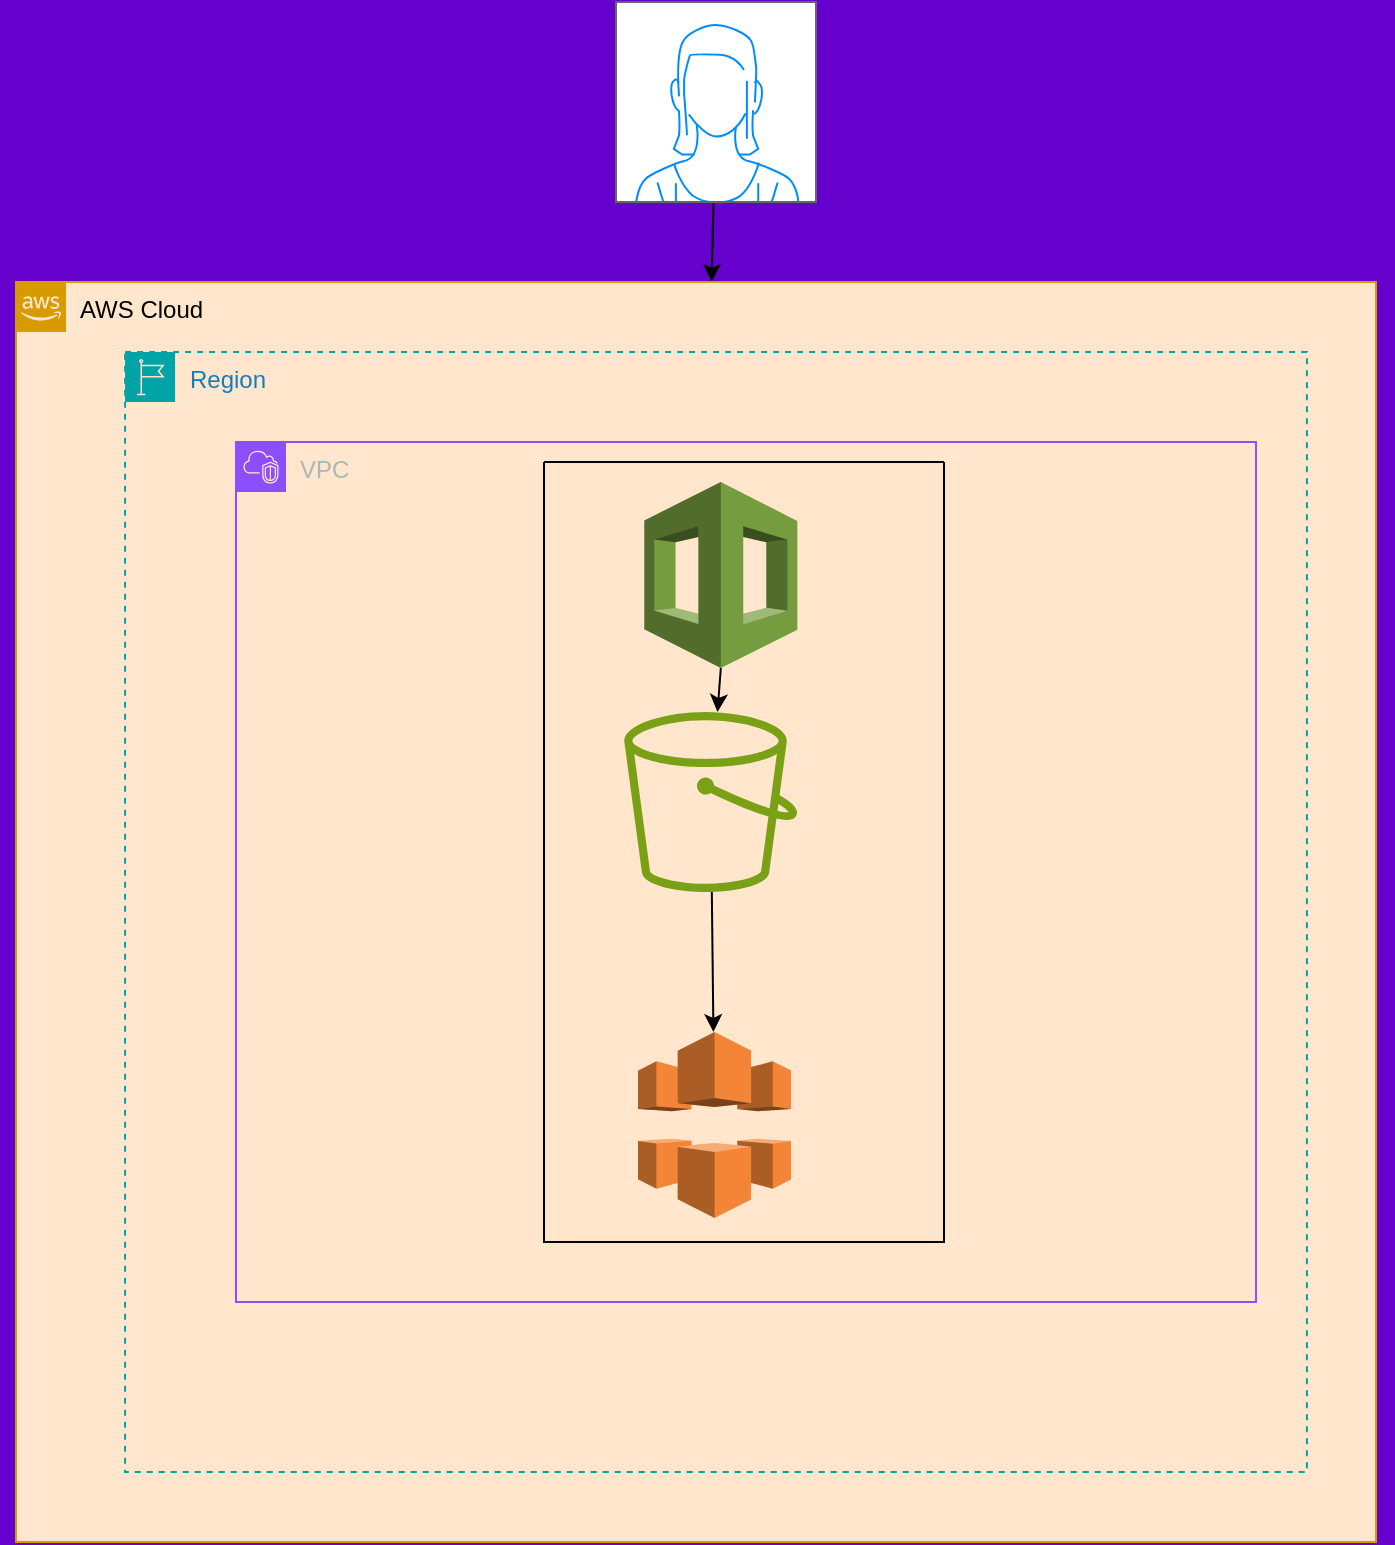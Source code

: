 <mxfile version="25.0.3">
  <diagram name="Página-1" id="zixkj7PH_ouIgXR8HWo8">
    <mxGraphModel dx="1760" dy="1020" grid="1" gridSize="10" guides="1" tooltips="1" connect="1" arrows="1" fold="1" page="1" pageScale="1" pageWidth="827" pageHeight="1169" background="#6600CC" math="0" shadow="0">
      <root>
        <mxCell id="0" />
        <mxCell id="1" parent="0" />
        <mxCell id="2oPCHb6VPlE1K22jB4eB-75" value="" style="edgeStyle=none;rounded=0;orthogonalLoop=1;jettySize=auto;html=1;" parent="1" source="2oPCHb6VPlE1K22jB4eB-2" target="2oPCHb6VPlE1K22jB4eB-47" edge="1">
          <mxGeometry relative="1" as="geometry" />
        </mxCell>
        <mxCell id="2oPCHb6VPlE1K22jB4eB-2" value="" style="verticalLabelPosition=bottom;shadow=0;dashed=0;align=center;html=1;verticalAlign=top;strokeWidth=1;shape=mxgraph.mockup.containers.userFemale;strokeColor=#666666;strokeColor2=#008cff;" parent="1" vertex="1">
          <mxGeometry x="350" y="70" width="100" height="100" as="geometry" />
        </mxCell>
        <mxCell id="2oPCHb6VPlE1K22jB4eB-47" value="AWS Cloud" style="points=[[0,0],[0.25,0],[0.5,0],[0.75,0],[1,0],[1,0.25],[1,0.5],[1,0.75],[1,1],[0.75,1],[0.5,1],[0.25,1],[0,1],[0,0.75],[0,0.5],[0,0.25]];outlineConnect=0;html=1;whiteSpace=wrap;fontSize=12;fontStyle=0;container=1;pointerEvents=0;collapsible=0;recursiveResize=0;shape=mxgraph.aws4.group;grIcon=mxgraph.aws4.group_aws_cloud_alt;strokeColor=#d79b00;fillColor=#ffe6cc;verticalAlign=top;align=left;spacingLeft=30;dashed=0;" parent="1" vertex="1">
          <mxGeometry x="50" y="210" width="680" height="630" as="geometry" />
        </mxCell>
        <mxCell id="2oPCHb6VPlE1K22jB4eB-53" value="Region" style="points=[[0,0],[0.25,0],[0.5,0],[0.75,0],[1,0],[1,0.25],[1,0.5],[1,0.75],[1,1],[0.75,1],[0.5,1],[0.25,1],[0,1],[0,0.75],[0,0.5],[0,0.25]];outlineConnect=0;gradientColor=none;html=1;whiteSpace=wrap;fontSize=12;fontStyle=0;container=1;pointerEvents=0;collapsible=0;recursiveResize=0;shape=mxgraph.aws4.group;grIcon=mxgraph.aws4.group_region;strokeColor=#00A4A6;fillColor=none;verticalAlign=top;align=left;spacingLeft=30;fontColor=#147EBA;dashed=1;" parent="2oPCHb6VPlE1K22jB4eB-47" vertex="1">
          <mxGeometry x="54.54" y="35" width="590.92" height="560" as="geometry" />
        </mxCell>
        <mxCell id="2oPCHb6VPlE1K22jB4eB-63" value="" style="edgeStyle=none;rounded=0;orthogonalLoop=1;jettySize=auto;html=1;" parent="2oPCHb6VPlE1K22jB4eB-53" source="2oPCHb6VPlE1K22jB4eB-57" target="2oPCHb6VPlE1K22jB4eB-61" edge="1">
          <mxGeometry relative="1" as="geometry" />
        </mxCell>
        <mxCell id="2oPCHb6VPlE1K22jB4eB-57" value="" style="sketch=0;outlineConnect=0;fontColor=#232F3E;gradientColor=none;fillColor=#7AA116;strokeColor=none;dashed=0;verticalLabelPosition=bottom;verticalAlign=top;align=center;html=1;fontSize=12;fontStyle=0;aspect=fixed;pointerEvents=1;shape=mxgraph.aws4.bucket;" parent="2oPCHb6VPlE1K22jB4eB-53" vertex="1">
          <mxGeometry x="249.58" y="180" width="86.54" height="90" as="geometry" />
        </mxCell>
        <mxCell id="2oPCHb6VPlE1K22jB4eB-61" value="" style="outlineConnect=0;dashed=0;verticalLabelPosition=bottom;verticalAlign=top;align=center;html=1;shape=mxgraph.aws3.cloudfront;fillColor=#F58536;gradientColor=none;" parent="2oPCHb6VPlE1K22jB4eB-53" vertex="1">
          <mxGeometry x="256.46" y="340" width="76.5" height="93" as="geometry" />
        </mxCell>
        <mxCell id="2oPCHb6VPlE1K22jB4eB-59" style="edgeStyle=none;rounded=0;orthogonalLoop=1;jettySize=auto;html=1;exitX=0.5;exitY=0;exitDx=0;exitDy=0;" parent="2oPCHb6VPlE1K22jB4eB-47" source="2oPCHb6VPlE1K22jB4eB-53" target="2oPCHb6VPlE1K22jB4eB-53" edge="1">
          <mxGeometry relative="1" as="geometry" />
        </mxCell>
        <mxCell id="2oPCHb6VPlE1K22jB4eB-60" style="edgeStyle=none;rounded=0;orthogonalLoop=1;jettySize=auto;html=1;exitX=0.5;exitY=0;exitDx=0;exitDy=0;" parent="2oPCHb6VPlE1K22jB4eB-47" source="2oPCHb6VPlE1K22jB4eB-53" target="2oPCHb6VPlE1K22jB4eB-53" edge="1">
          <mxGeometry relative="1" as="geometry" />
        </mxCell>
        <mxCell id="2oPCHb6VPlE1K22jB4eB-48" style="edgeStyle=none;rounded=0;orthogonalLoop=1;jettySize=auto;html=1;exitX=0;exitY=0.25;exitDx=0;exitDy=0;" parent="1" source="2oPCHb6VPlE1K22jB4eB-47" target="2oPCHb6VPlE1K22jB4eB-47" edge="1">
          <mxGeometry relative="1" as="geometry" />
        </mxCell>
        <mxCell id="2oPCHb6VPlE1K22jB4eB-49" style="edgeStyle=none;rounded=0;orthogonalLoop=1;jettySize=auto;html=1;exitX=1;exitY=0.5;exitDx=0;exitDy=0;" parent="1" source="2oPCHb6VPlE1K22jB4eB-47" target="2oPCHb6VPlE1K22jB4eB-47" edge="1">
          <mxGeometry relative="1" as="geometry" />
        </mxCell>
        <mxCell id="2oPCHb6VPlE1K22jB4eB-68" value="VPC" style="points=[[0,0],[0.25,0],[0.5,0],[0.75,0],[1,0],[1,0.25],[1,0.5],[1,0.75],[1,1],[0.75,1],[0.5,1],[0.25,1],[0,1],[0,0.75],[0,0.5],[0,0.25]];outlineConnect=0;gradientColor=none;html=1;whiteSpace=wrap;fontSize=12;fontStyle=0;container=1;pointerEvents=0;collapsible=0;recursiveResize=0;shape=mxgraph.aws4.group;grIcon=mxgraph.aws4.group_vpc2;strokeColor=#8C4FFF;fillColor=none;verticalAlign=top;align=left;spacingLeft=30;fontColor=#AAB7B8;dashed=0;" parent="1" vertex="1">
          <mxGeometry x="160" y="290" width="510" height="430" as="geometry" />
        </mxCell>
        <mxCell id="2oPCHb6VPlE1K22jB4eB-56" value="" style="outlineConnect=0;dashed=0;verticalLabelPosition=bottom;verticalAlign=top;align=center;html=1;shape=mxgraph.aws3.cloudformation;fillColor=#759C3E;gradientColor=none;" parent="2oPCHb6VPlE1K22jB4eB-68" vertex="1">
          <mxGeometry x="204.16" y="20" width="76.5" height="93" as="geometry" />
        </mxCell>
        <mxCell id="2oPCHb6VPlE1K22jB4eB-85" value="" style="swimlane;startSize=0;" parent="2oPCHb6VPlE1K22jB4eB-68" vertex="1">
          <mxGeometry x="154" y="10" width="200" height="390" as="geometry" />
        </mxCell>
        <mxCell id="2oPCHb6VPlE1K22jB4eB-86" style="edgeStyle=none;rounded=0;orthogonalLoop=1;jettySize=auto;html=1;exitX=1;exitY=0.25;exitDx=0;exitDy=0;" parent="2oPCHb6VPlE1K22jB4eB-68" source="2oPCHb6VPlE1K22jB4eB-85" target="2oPCHb6VPlE1K22jB4eB-85" edge="1">
          <mxGeometry relative="1" as="geometry" />
        </mxCell>
        <mxCell id="2oPCHb6VPlE1K22jB4eB-62" style="edgeStyle=none;rounded=0;orthogonalLoop=1;jettySize=auto;html=1;exitX=0.5;exitY=1;exitDx=0;exitDy=0;exitPerimeter=0;" parent="1" source="2oPCHb6VPlE1K22jB4eB-56" target="2oPCHb6VPlE1K22jB4eB-57" edge="1">
          <mxGeometry relative="1" as="geometry" />
        </mxCell>
      </root>
    </mxGraphModel>
  </diagram>
</mxfile>
